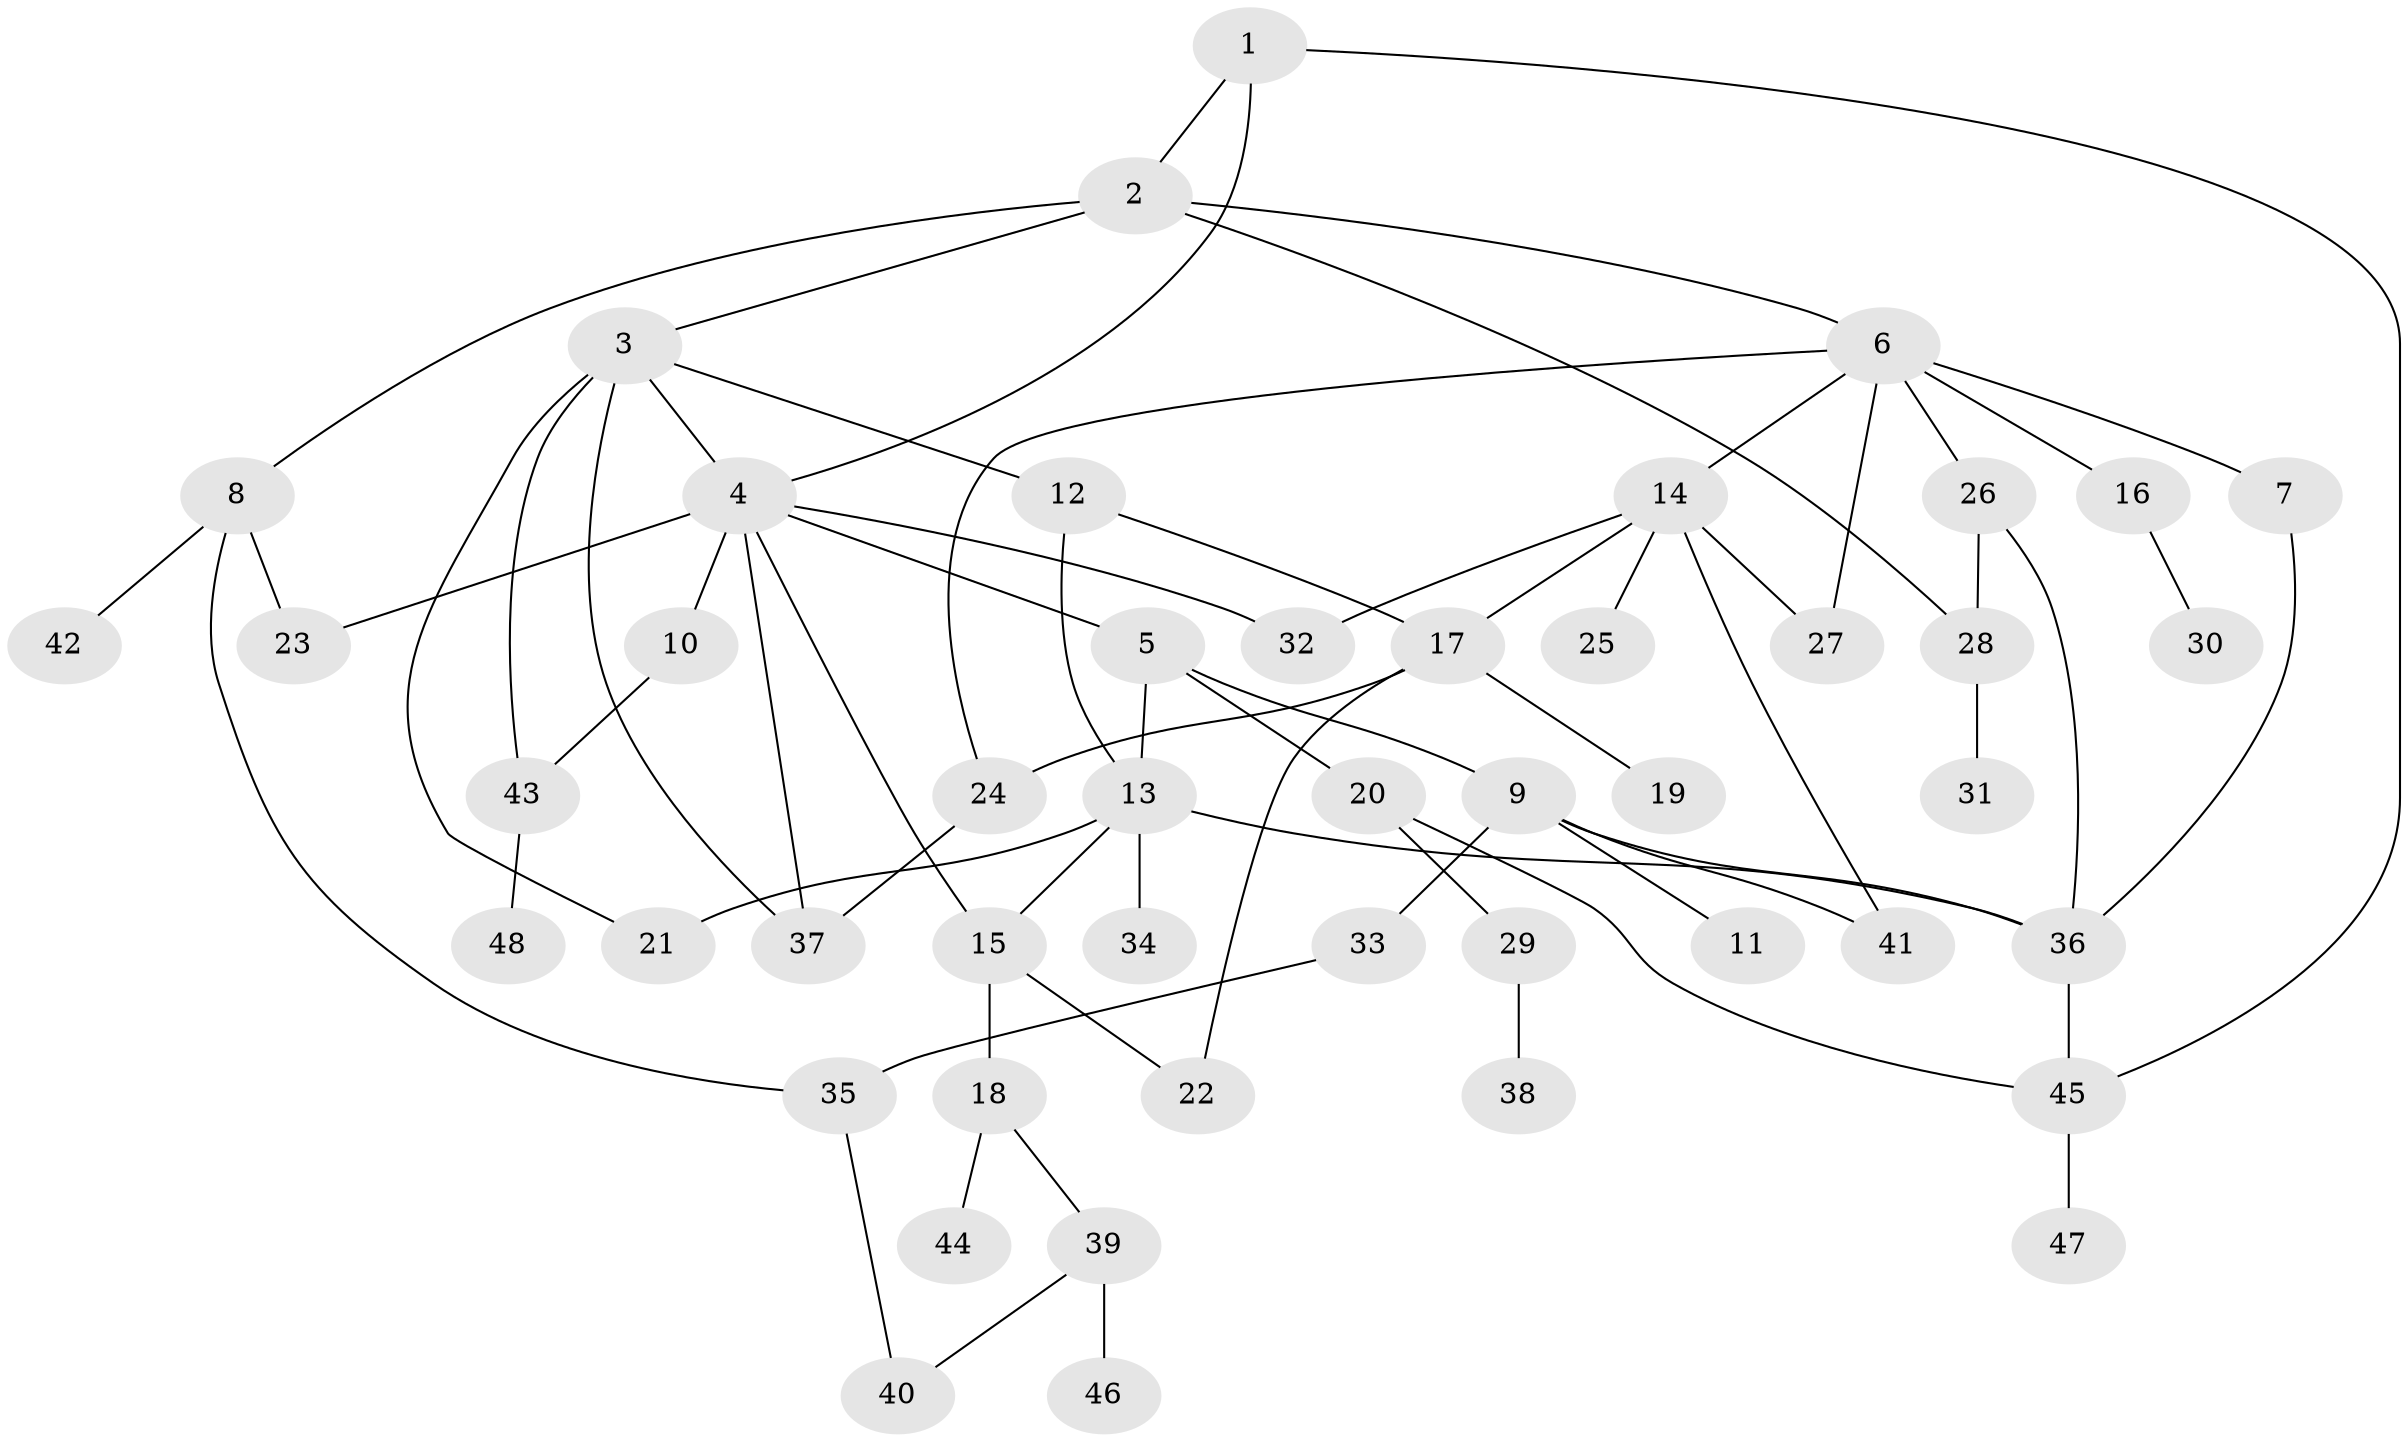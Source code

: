 // original degree distribution, {4: 0.09166666666666666, 6: 0.025, 8: 0.008333333333333333, 7: 0.025, 2: 0.3416666666666667, 5: 0.041666666666666664, 3: 0.15, 1: 0.31666666666666665}
// Generated by graph-tools (version 1.1) at 2025/49/03/04/25 22:49:07]
// undirected, 48 vertices, 69 edges
graph export_dot {
  node [color=gray90,style=filled];
  1;
  2;
  3;
  4;
  5;
  6;
  7;
  8;
  9;
  10;
  11;
  12;
  13;
  14;
  15;
  16;
  17;
  18;
  19;
  20;
  21;
  22;
  23;
  24;
  25;
  26;
  27;
  28;
  29;
  30;
  31;
  32;
  33;
  34;
  35;
  36;
  37;
  38;
  39;
  40;
  41;
  42;
  43;
  44;
  45;
  46;
  47;
  48;
  1 -- 2 [weight=1.0];
  1 -- 4 [weight=1.0];
  1 -- 45 [weight=1.0];
  2 -- 3 [weight=1.0];
  2 -- 6 [weight=1.0];
  2 -- 8 [weight=1.0];
  2 -- 28 [weight=1.0];
  3 -- 4 [weight=1.0];
  3 -- 12 [weight=1.0];
  3 -- 21 [weight=1.0];
  3 -- 37 [weight=1.0];
  3 -- 43 [weight=1.0];
  4 -- 5 [weight=1.0];
  4 -- 10 [weight=2.0];
  4 -- 15 [weight=1.0];
  4 -- 23 [weight=2.0];
  4 -- 32 [weight=1.0];
  4 -- 37 [weight=1.0];
  5 -- 9 [weight=1.0];
  5 -- 13 [weight=1.0];
  5 -- 20 [weight=3.0];
  6 -- 7 [weight=1.0];
  6 -- 14 [weight=3.0];
  6 -- 16 [weight=1.0];
  6 -- 24 [weight=1.0];
  6 -- 26 [weight=1.0];
  6 -- 27 [weight=1.0];
  7 -- 36 [weight=1.0];
  8 -- 23 [weight=1.0];
  8 -- 35 [weight=1.0];
  8 -- 42 [weight=1.0];
  9 -- 11 [weight=1.0];
  9 -- 33 [weight=1.0];
  9 -- 36 [weight=1.0];
  9 -- 41 [weight=1.0];
  10 -- 43 [weight=1.0];
  12 -- 13 [weight=1.0];
  12 -- 17 [weight=1.0];
  13 -- 15 [weight=1.0];
  13 -- 21 [weight=1.0];
  13 -- 34 [weight=1.0];
  13 -- 36 [weight=1.0];
  14 -- 17 [weight=1.0];
  14 -- 25 [weight=1.0];
  14 -- 27 [weight=1.0];
  14 -- 32 [weight=1.0];
  14 -- 41 [weight=1.0];
  15 -- 18 [weight=3.0];
  15 -- 22 [weight=1.0];
  16 -- 30 [weight=1.0];
  17 -- 19 [weight=1.0];
  17 -- 22 [weight=1.0];
  17 -- 24 [weight=1.0];
  18 -- 39 [weight=1.0];
  18 -- 44 [weight=1.0];
  20 -- 29 [weight=1.0];
  20 -- 45 [weight=1.0];
  24 -- 37 [weight=1.0];
  26 -- 28 [weight=1.0];
  26 -- 36 [weight=1.0];
  28 -- 31 [weight=1.0];
  29 -- 38 [weight=1.0];
  33 -- 35 [weight=2.0];
  35 -- 40 [weight=1.0];
  36 -- 45 [weight=1.0];
  39 -- 40 [weight=1.0];
  39 -- 46 [weight=1.0];
  43 -- 48 [weight=1.0];
  45 -- 47 [weight=1.0];
}
